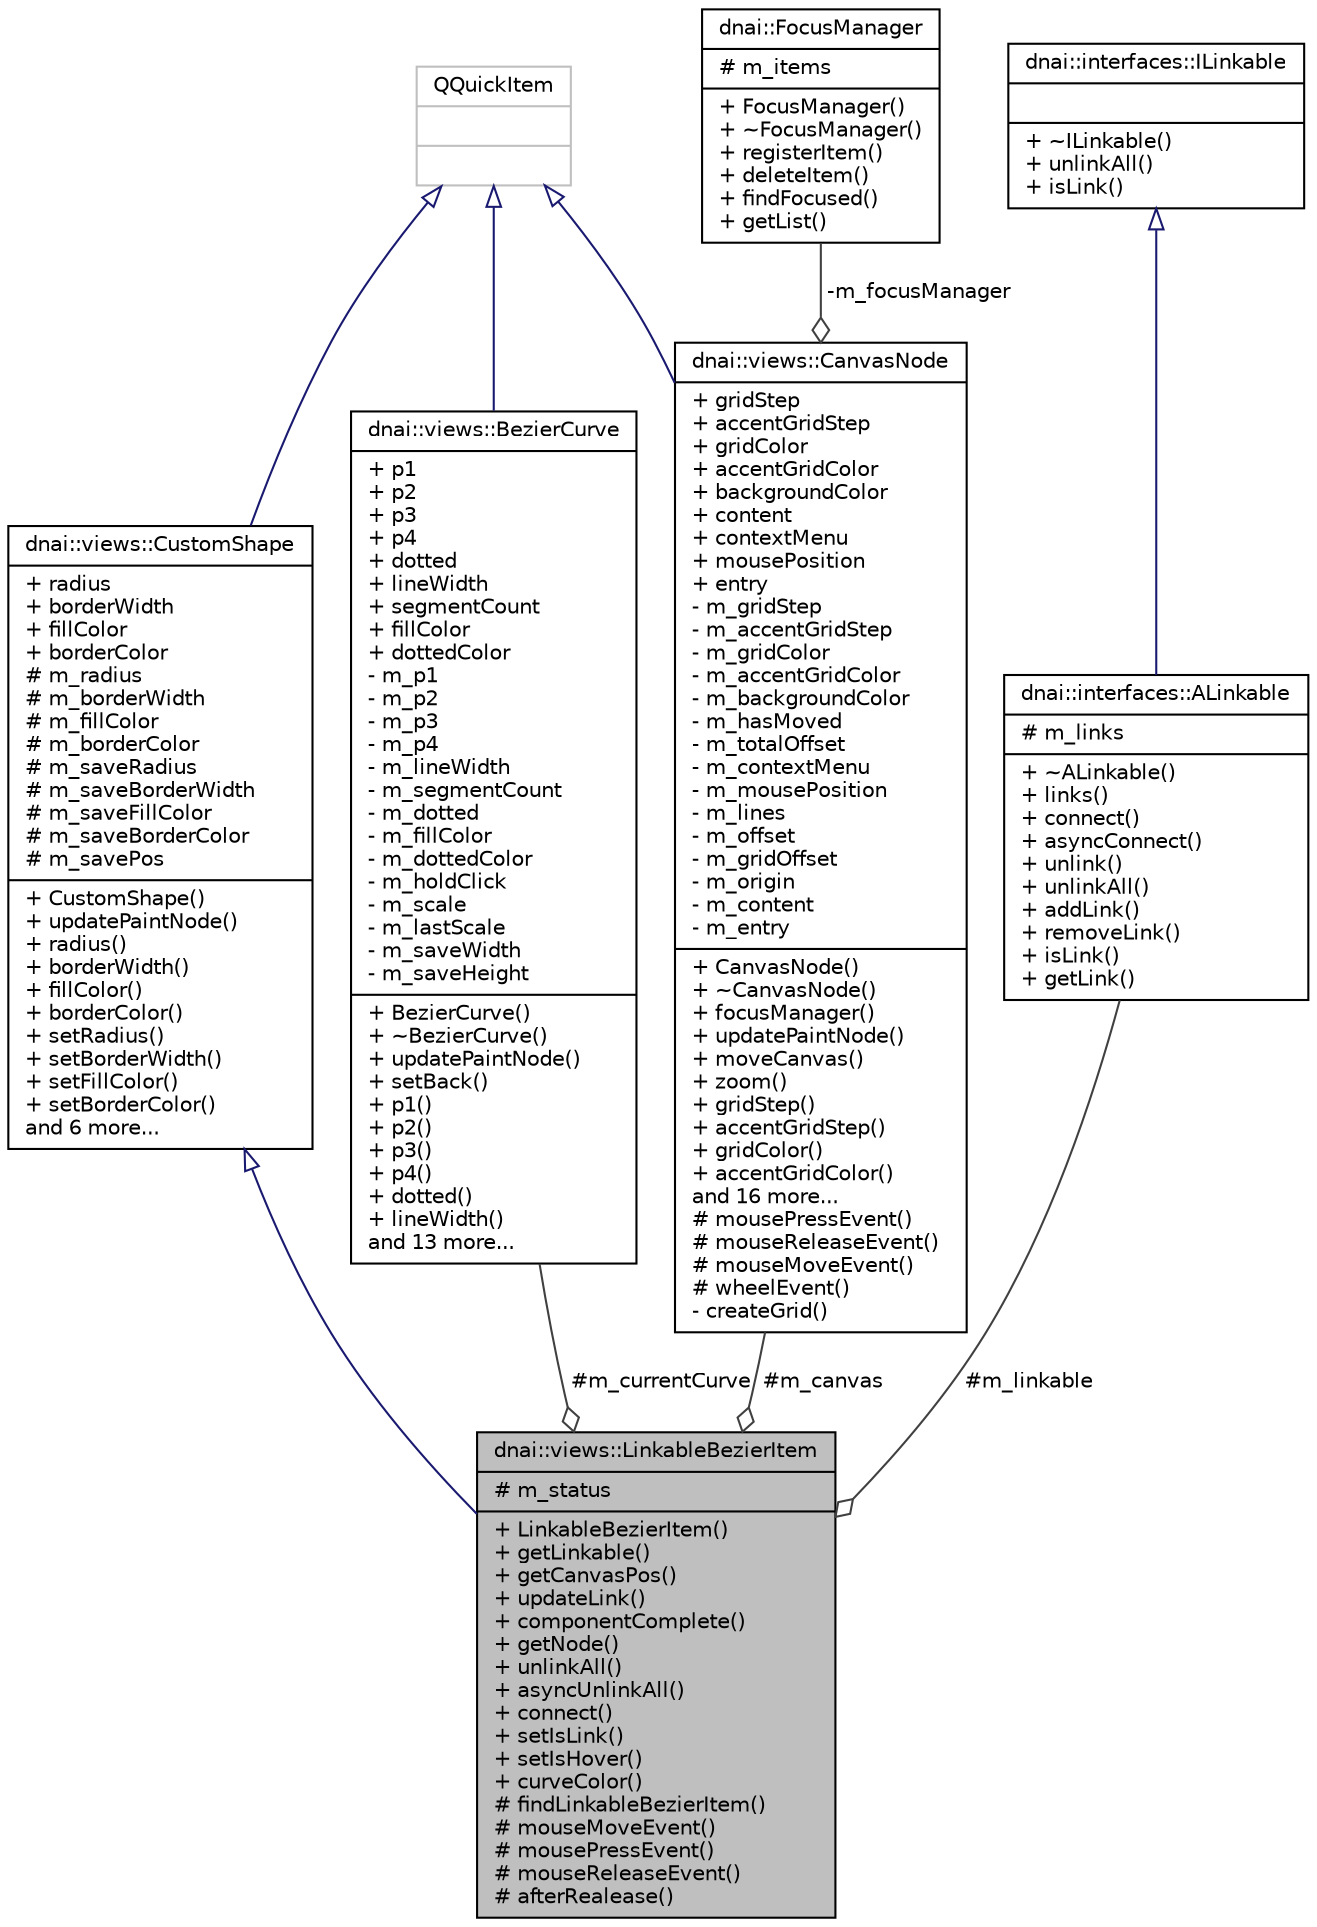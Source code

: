 digraph "dnai::views::LinkableBezierItem"
{
  edge [fontname="Helvetica",fontsize="10",labelfontname="Helvetica",labelfontsize="10"];
  node [fontname="Helvetica",fontsize="10",shape=record];
  Node1 [label="{dnai::views::LinkableBezierItem\n|# m_status\l|+ LinkableBezierItem()\l+ getLinkable()\l+ getCanvasPos()\l+ updateLink()\l+ componentComplete()\l+ getNode()\l+ unlinkAll()\l+ asyncUnlinkAll()\l+ connect()\l+ setIsLink()\l+ setIsHover()\l+ curveColor()\l# findLinkableBezierItem()\l# mouseMoveEvent()\l# mousePressEvent()\l# mouseReleaseEvent()\l# afterRealease()\l}",height=0.2,width=0.4,color="black", fillcolor="grey75", style="filled", fontcolor="black"];
  Node2 -> Node1 [dir="back",color="midnightblue",fontsize="10",style="solid",arrowtail="onormal",fontname="Helvetica"];
  Node2 [label="{dnai::views::CustomShape\n|+ radius\l+ borderWidth\l+ fillColor\l+ borderColor\l# m_radius\l# m_borderWidth\l# m_fillColor\l# m_borderColor\l# m_saveRadius\l# m_saveBorderWidth\l# m_saveFillColor\l# m_saveBorderColor\l# m_savePos\l|+ CustomShape()\l+ updatePaintNode()\l+ radius()\l+ borderWidth()\l+ fillColor()\l+ borderColor()\l+ setRadius()\l+ setBorderWidth()\l+ setFillColor()\l+ setBorderColor()\land 6 more...\l}",height=0.2,width=0.4,color="black", fillcolor="white", style="filled",URL="$classdnai_1_1views_1_1_custom_shape.html"];
  Node3 -> Node2 [dir="back",color="midnightblue",fontsize="10",style="solid",arrowtail="onormal",fontname="Helvetica"];
  Node3 [label="{QQuickItem\n||}",height=0.2,width=0.4,color="grey75", fillcolor="white", style="filled"];
  Node4 -> Node1 [color="grey25",fontsize="10",style="solid",label=" #m_linkable" ,arrowhead="odiamond",fontname="Helvetica"];
  Node4 [label="{dnai::interfaces::ALinkable\n|# m_links\l|+ ~ALinkable()\l+ links()\l+ connect()\l+ asyncConnect()\l+ unlink()\l+ unlinkAll()\l+ addLink()\l+ removeLink()\l+ isLink()\l+ getLink()\l}",height=0.2,width=0.4,color="black", fillcolor="white", style="filled",URL="$classdnai_1_1interfaces_1_1_a_linkable.html"];
  Node5 -> Node4 [dir="back",color="midnightblue",fontsize="10",style="solid",arrowtail="onormal",fontname="Helvetica"];
  Node5 [label="{dnai::interfaces::ILinkable\n||+ ~ILinkable()\l+ unlinkAll()\l+ isLink()\l}",height=0.2,width=0.4,color="black", fillcolor="white", style="filled",URL="$classdnai_1_1interfaces_1_1_i_linkable.html"];
  Node6 -> Node1 [color="grey25",fontsize="10",style="solid",label=" #m_currentCurve" ,arrowhead="odiamond",fontname="Helvetica"];
  Node6 [label="{dnai::views::BezierCurve\n|+ p1\l+ p2\l+ p3\l+ p4\l+ dotted\l+ lineWidth\l+ segmentCount\l+ fillColor\l+ dottedColor\l- m_p1\l- m_p2\l- m_p3\l- m_p4\l- m_lineWidth\l- m_segmentCount\l- m_dotted\l- m_fillColor\l- m_dottedColor\l- m_holdClick\l- m_scale\l- m_lastScale\l- m_saveWidth\l- m_saveHeight\l|+ BezierCurve()\l+ ~BezierCurve()\l+ updatePaintNode()\l+ setBack()\l+ p1()\l+ p2()\l+ p3()\l+ p4()\l+ dotted()\l+ lineWidth()\land 13 more...\l}",height=0.2,width=0.4,color="black", fillcolor="white", style="filled",URL="$classdnai_1_1views_1_1_bezier_curve.html"];
  Node3 -> Node6 [dir="back",color="midnightblue",fontsize="10",style="solid",arrowtail="onormal",fontname="Helvetica"];
  Node7 -> Node1 [color="grey25",fontsize="10",style="solid",label=" #m_canvas" ,arrowhead="odiamond",fontname="Helvetica"];
  Node7 [label="{dnai::views::CanvasNode\n|+ gridStep\l+ accentGridStep\l+ gridColor\l+ accentGridColor\l+ backgroundColor\l+ content\l+ contextMenu\l+ mousePosition\l+ entry\l- m_gridStep\l- m_accentGridStep\l- m_gridColor\l- m_accentGridColor\l- m_backgroundColor\l- m_hasMoved\l- m_totalOffset\l- m_contextMenu\l- m_mousePosition\l- m_lines\l- m_offset\l- m_gridOffset\l- m_origin\l- m_content\l- m_entry\l|+ CanvasNode()\l+ ~CanvasNode()\l+ focusManager()\l+ updatePaintNode()\l+ moveCanvas()\l+ zoom()\l+ gridStep()\l+ accentGridStep()\l+ gridColor()\l+ accentGridColor()\land 16 more...\l# mousePressEvent()\l# mouseReleaseEvent()\l# mouseMoveEvent()\l# wheelEvent()\l- createGrid()\l}",height=0.2,width=0.4,color="black", fillcolor="white", style="filled",URL="$classdnai_1_1views_1_1_canvas_node.html"];
  Node3 -> Node7 [dir="back",color="midnightblue",fontsize="10",style="solid",arrowtail="onormal",fontname="Helvetica"];
  Node8 -> Node7 [color="grey25",fontsize="10",style="solid",label=" -m_focusManager" ,arrowhead="odiamond",fontname="Helvetica"];
  Node8 [label="{dnai::FocusManager\n|# m_items\l|+ FocusManager()\l+ ~FocusManager()\l+ registerItem()\l+ deleteItem()\l+ findFocused()\l+ getList()\l}",height=0.2,width=0.4,color="black", fillcolor="white", style="filled",URL="$classdnai_1_1_focus_manager.html"];
}
